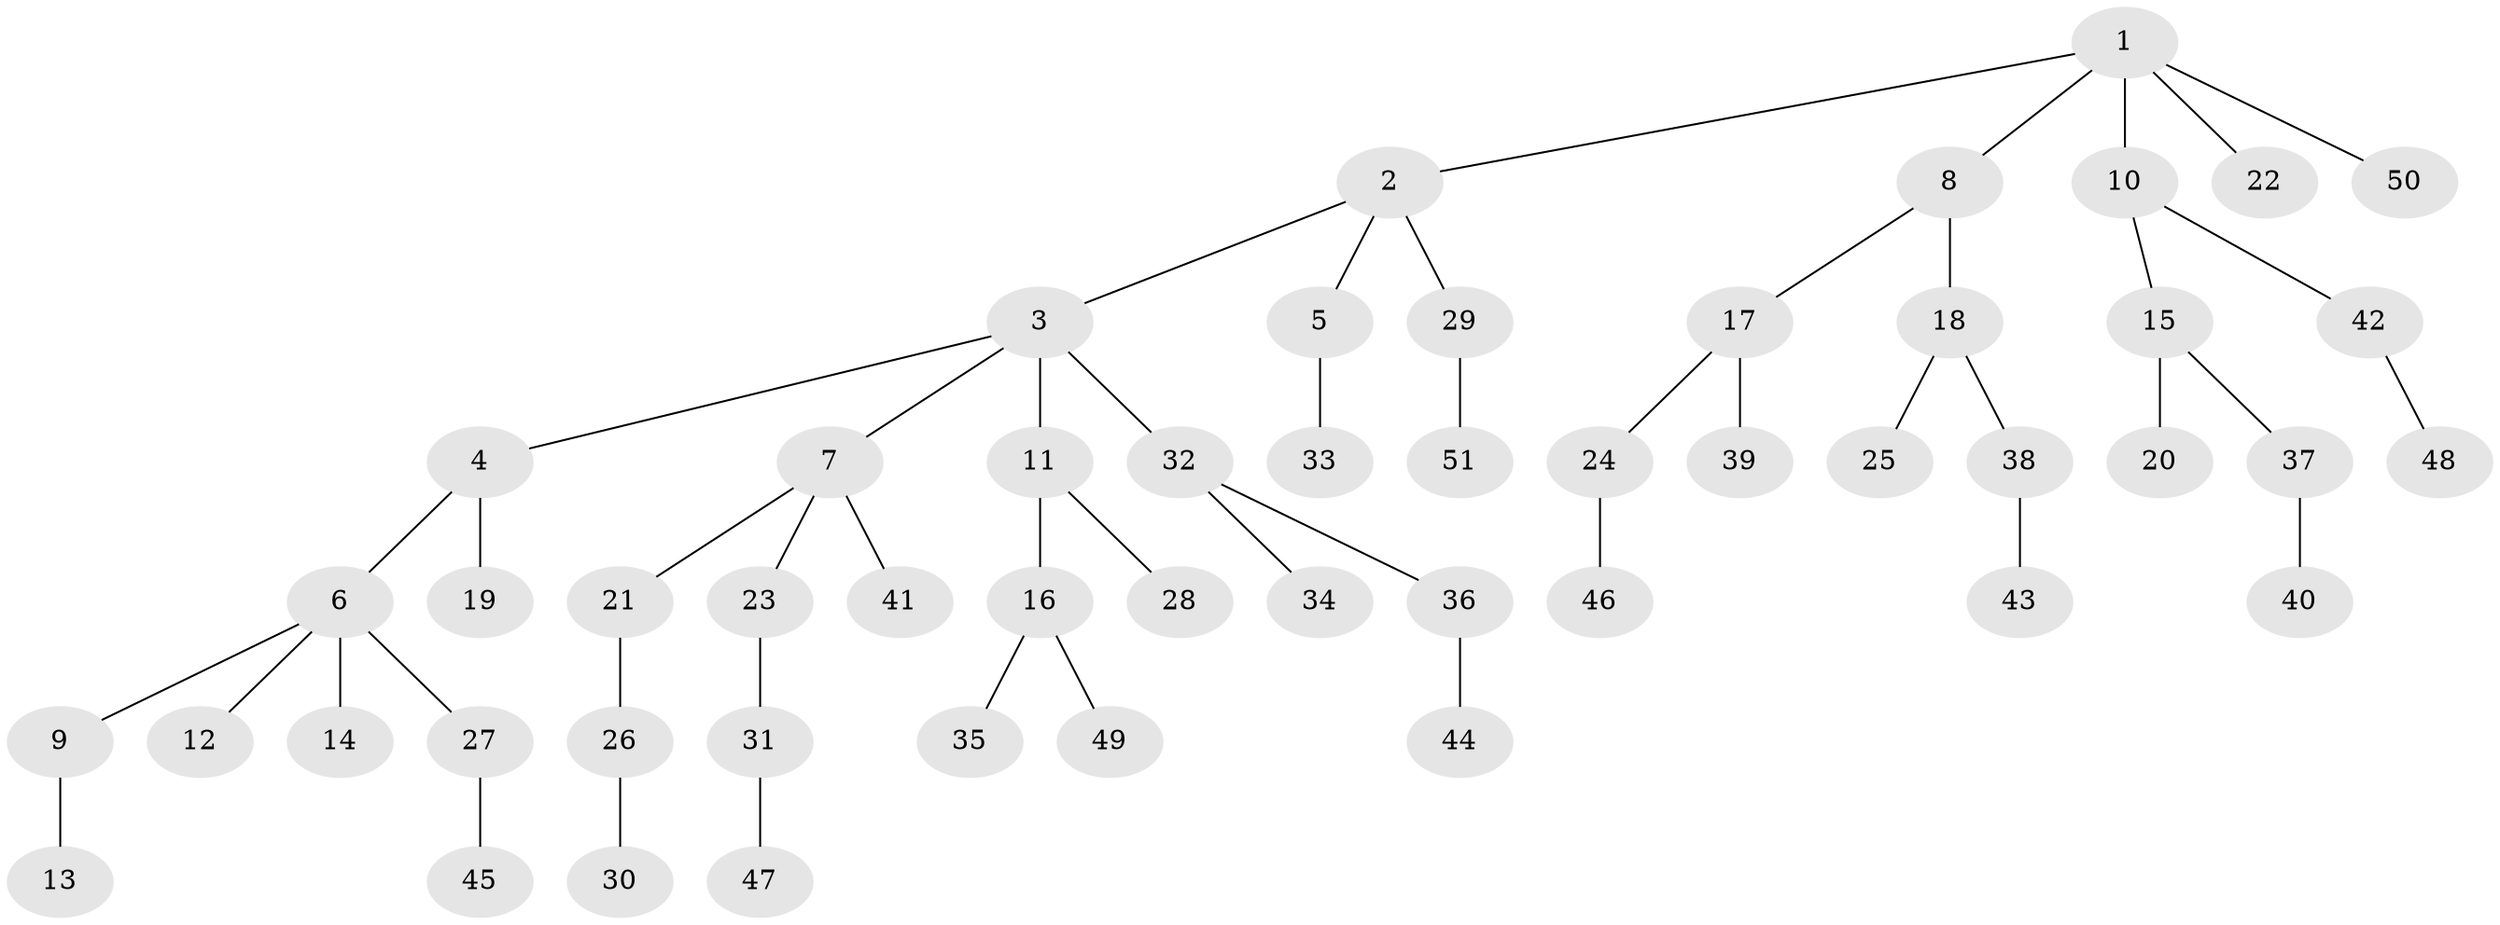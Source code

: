 // original degree distribution, {6: 0.023809523809523808, 4: 0.07142857142857142, 5: 0.023809523809523808, 2: 0.3333333333333333, 3: 0.10714285714285714, 1: 0.44047619047619047}
// Generated by graph-tools (version 1.1) at 2025/51/03/04/25 22:51:45]
// undirected, 51 vertices, 50 edges
graph export_dot {
  node [color=gray90,style=filled];
  1;
  2;
  3;
  4;
  5;
  6;
  7;
  8;
  9;
  10;
  11;
  12;
  13;
  14;
  15;
  16;
  17;
  18;
  19;
  20;
  21;
  22;
  23;
  24;
  25;
  26;
  27;
  28;
  29;
  30;
  31;
  32;
  33;
  34;
  35;
  36;
  37;
  38;
  39;
  40;
  41;
  42;
  43;
  44;
  45;
  46;
  47;
  48;
  49;
  50;
  51;
  1 -- 2 [weight=1.0];
  1 -- 8 [weight=1.0];
  1 -- 10 [weight=1.0];
  1 -- 22 [weight=1.0];
  1 -- 50 [weight=1.0];
  2 -- 3 [weight=1.0];
  2 -- 5 [weight=1.0];
  2 -- 29 [weight=1.0];
  3 -- 4 [weight=1.0];
  3 -- 7 [weight=1.0];
  3 -- 11 [weight=1.0];
  3 -- 32 [weight=1.0];
  4 -- 6 [weight=1.0];
  4 -- 19 [weight=1.0];
  5 -- 33 [weight=1.0];
  6 -- 9 [weight=1.0];
  6 -- 12 [weight=1.0];
  6 -- 14 [weight=1.0];
  6 -- 27 [weight=1.0];
  7 -- 21 [weight=1.0];
  7 -- 23 [weight=1.0];
  7 -- 41 [weight=1.0];
  8 -- 17 [weight=1.0];
  8 -- 18 [weight=1.0];
  9 -- 13 [weight=2.0];
  10 -- 15 [weight=1.0];
  10 -- 42 [weight=1.0];
  11 -- 16 [weight=1.0];
  11 -- 28 [weight=1.0];
  15 -- 20 [weight=1.0];
  15 -- 37 [weight=1.0];
  16 -- 35 [weight=1.0];
  16 -- 49 [weight=1.0];
  17 -- 24 [weight=1.0];
  17 -- 39 [weight=1.0];
  18 -- 25 [weight=1.0];
  18 -- 38 [weight=1.0];
  21 -- 26 [weight=1.0];
  23 -- 31 [weight=1.0];
  24 -- 46 [weight=1.0];
  26 -- 30 [weight=1.0];
  27 -- 45 [weight=1.0];
  29 -- 51 [weight=1.0];
  31 -- 47 [weight=1.0];
  32 -- 34 [weight=1.0];
  32 -- 36 [weight=1.0];
  36 -- 44 [weight=1.0];
  37 -- 40 [weight=1.0];
  38 -- 43 [weight=1.0];
  42 -- 48 [weight=1.0];
}
